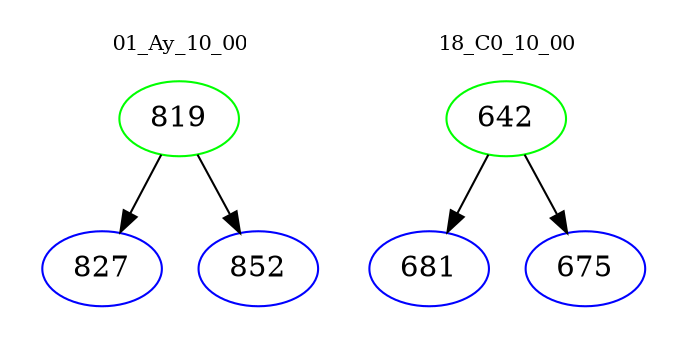 digraph{
subgraph cluster_0 {
color = white
label = "01_Ay_10_00";
fontsize=10;
T0_819 [label="819", color="green"]
T0_819 -> T0_827 [color="black"]
T0_827 [label="827", color="blue"]
T0_819 -> T0_852 [color="black"]
T0_852 [label="852", color="blue"]
}
subgraph cluster_1 {
color = white
label = "18_C0_10_00";
fontsize=10;
T1_642 [label="642", color="green"]
T1_642 -> T1_681 [color="black"]
T1_681 [label="681", color="blue"]
T1_642 -> T1_675 [color="black"]
T1_675 [label="675", color="blue"]
}
}
